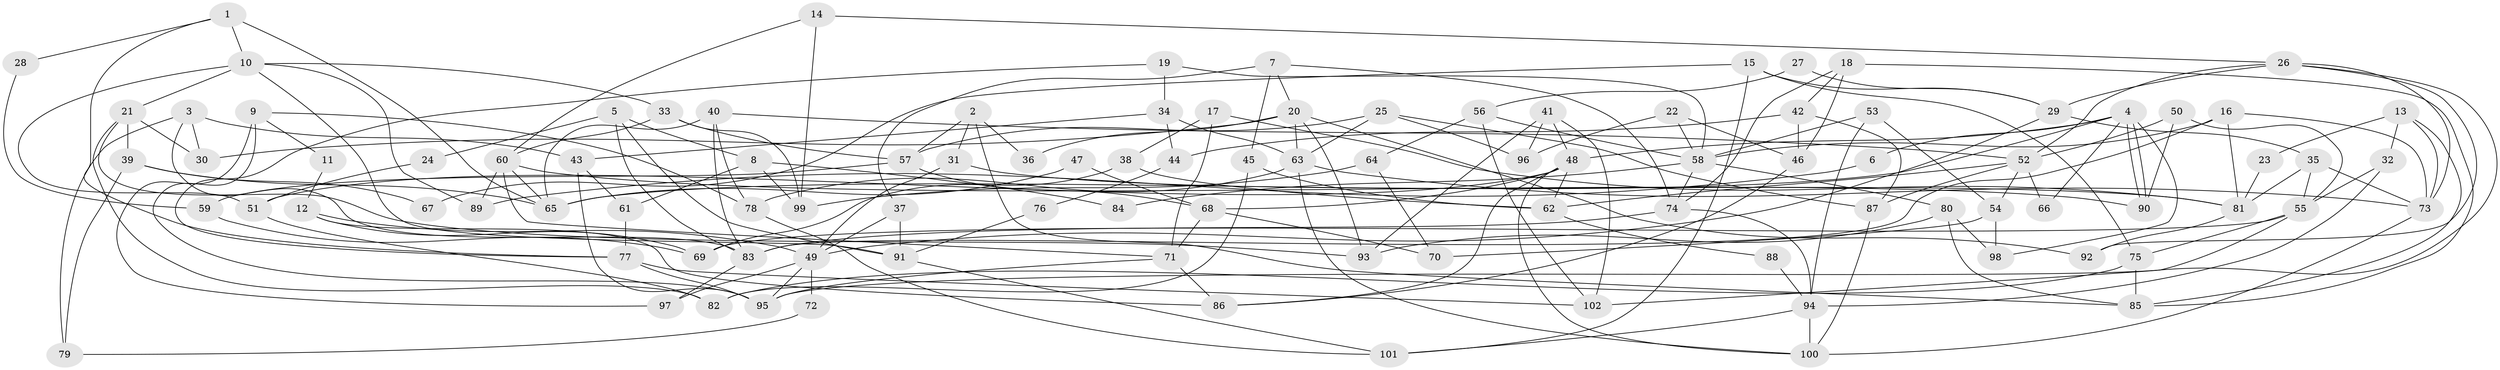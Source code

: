 // Generated by graph-tools (version 1.1) at 2025/02/03/09/25 03:02:01]
// undirected, 102 vertices, 204 edges
graph export_dot {
graph [start="1"]
  node [color=gray90,style=filled];
  1;
  2;
  3;
  4;
  5;
  6;
  7;
  8;
  9;
  10;
  11;
  12;
  13;
  14;
  15;
  16;
  17;
  18;
  19;
  20;
  21;
  22;
  23;
  24;
  25;
  26;
  27;
  28;
  29;
  30;
  31;
  32;
  33;
  34;
  35;
  36;
  37;
  38;
  39;
  40;
  41;
  42;
  43;
  44;
  45;
  46;
  47;
  48;
  49;
  50;
  51;
  52;
  53;
  54;
  55;
  56;
  57;
  58;
  59;
  60;
  61;
  62;
  63;
  64;
  65;
  66;
  67;
  68;
  69;
  70;
  71;
  72;
  73;
  74;
  75;
  76;
  77;
  78;
  79;
  80;
  81;
  82;
  83;
  84;
  85;
  86;
  87;
  88;
  89;
  90;
  91;
  92;
  93;
  94;
  95;
  96;
  97;
  98;
  99;
  100;
  101;
  102;
  1 -- 65;
  1 -- 10;
  1 -- 28;
  1 -- 77;
  2 -- 57;
  2 -- 85;
  2 -- 31;
  2 -- 36;
  3 -- 83;
  3 -- 43;
  3 -- 30;
  3 -- 79;
  4 -- 90;
  4 -- 90;
  4 -- 48;
  4 -- 6;
  4 -- 65;
  4 -- 66;
  4 -- 98;
  5 -- 83;
  5 -- 8;
  5 -- 24;
  5 -- 91;
  6 -- 89;
  7 -- 74;
  7 -- 20;
  7 -- 37;
  7 -- 45;
  8 -- 61;
  8 -- 99;
  8 -- 84;
  9 -- 97;
  9 -- 95;
  9 -- 11;
  9 -- 78;
  10 -- 21;
  10 -- 91;
  10 -- 33;
  10 -- 51;
  10 -- 89;
  11 -- 12;
  12 -- 69;
  12 -- 49;
  12 -- 86;
  13 -- 73;
  13 -- 32;
  13 -- 23;
  13 -- 85;
  14 -- 60;
  14 -- 26;
  14 -- 99;
  15 -- 101;
  15 -- 75;
  15 -- 29;
  15 -- 67;
  16 -- 73;
  16 -- 83;
  16 -- 58;
  16 -- 81;
  17 -- 81;
  17 -- 71;
  17 -- 38;
  18 -- 46;
  18 -- 85;
  18 -- 42;
  18 -- 74;
  19 -- 77;
  19 -- 58;
  19 -- 34;
  20 -- 93;
  20 -- 63;
  20 -- 30;
  20 -- 36;
  20 -- 92;
  21 -- 30;
  21 -- 82;
  21 -- 39;
  21 -- 93;
  22 -- 46;
  22 -- 58;
  22 -- 96;
  23 -- 81;
  24 -- 51;
  25 -- 96;
  25 -- 63;
  25 -- 57;
  25 -- 87;
  26 -- 29;
  26 -- 52;
  26 -- 73;
  26 -- 92;
  26 -- 95;
  27 -- 56;
  27 -- 29;
  28 -- 59;
  29 -- 49;
  29 -- 35;
  31 -- 81;
  31 -- 49;
  32 -- 94;
  32 -- 55;
  33 -- 57;
  33 -- 60;
  33 -- 99;
  34 -- 63;
  34 -- 43;
  34 -- 44;
  35 -- 81;
  35 -- 55;
  35 -- 73;
  37 -- 49;
  37 -- 91;
  38 -- 62;
  38 -- 69;
  39 -- 65;
  39 -- 67;
  39 -- 79;
  40 -- 52;
  40 -- 78;
  40 -- 65;
  40 -- 83;
  41 -- 48;
  41 -- 93;
  41 -- 96;
  41 -- 102;
  42 -- 87;
  42 -- 44;
  42 -- 46;
  43 -- 95;
  43 -- 61;
  44 -- 76;
  45 -- 62;
  45 -- 82;
  46 -- 86;
  47 -- 68;
  47 -- 65;
  48 -- 86;
  48 -- 51;
  48 -- 62;
  48 -- 68;
  48 -- 100;
  49 -- 95;
  49 -- 72;
  49 -- 97;
  50 -- 55;
  50 -- 90;
  50 -- 52;
  51 -- 82;
  52 -- 87;
  52 -- 54;
  52 -- 62;
  52 -- 66;
  53 -- 94;
  53 -- 58;
  53 -- 54;
  54 -- 70;
  54 -- 98;
  55 -- 102;
  55 -- 69;
  55 -- 75;
  56 -- 58;
  56 -- 102;
  56 -- 64;
  57 -- 68;
  57 -- 59;
  58 -- 74;
  58 -- 80;
  58 -- 84;
  59 -- 69;
  60 -- 65;
  60 -- 71;
  60 -- 89;
  60 -- 90;
  61 -- 77;
  62 -- 88;
  63 -- 100;
  63 -- 73;
  63 -- 78;
  64 -- 99;
  64 -- 70;
  68 -- 70;
  68 -- 71;
  71 -- 86;
  71 -- 95;
  72 -- 79;
  73 -- 100;
  74 -- 94;
  74 -- 83;
  75 -- 85;
  75 -- 82;
  76 -- 91;
  77 -- 95;
  77 -- 102;
  78 -- 101;
  80 -- 98;
  80 -- 85;
  80 -- 93;
  81 -- 92;
  83 -- 97;
  87 -- 100;
  88 -- 94;
  91 -- 101;
  94 -- 100;
  94 -- 101;
}
